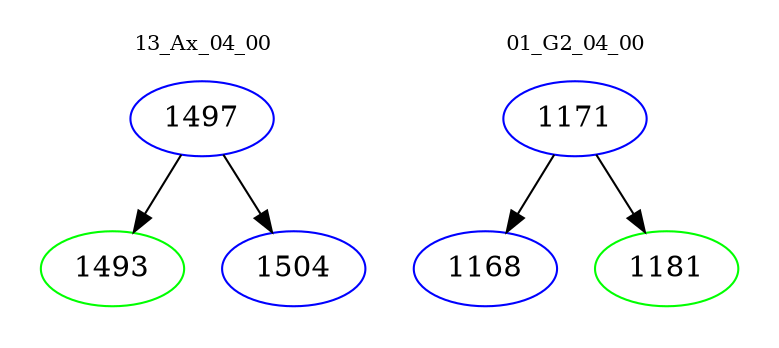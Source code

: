 digraph{
subgraph cluster_0 {
color = white
label = "13_Ax_04_00";
fontsize=10;
T0_1497 [label="1497", color="blue"]
T0_1497 -> T0_1493 [color="black"]
T0_1493 [label="1493", color="green"]
T0_1497 -> T0_1504 [color="black"]
T0_1504 [label="1504", color="blue"]
}
subgraph cluster_1 {
color = white
label = "01_G2_04_00";
fontsize=10;
T1_1171 [label="1171", color="blue"]
T1_1171 -> T1_1168 [color="black"]
T1_1168 [label="1168", color="blue"]
T1_1171 -> T1_1181 [color="black"]
T1_1181 [label="1181", color="green"]
}
}
